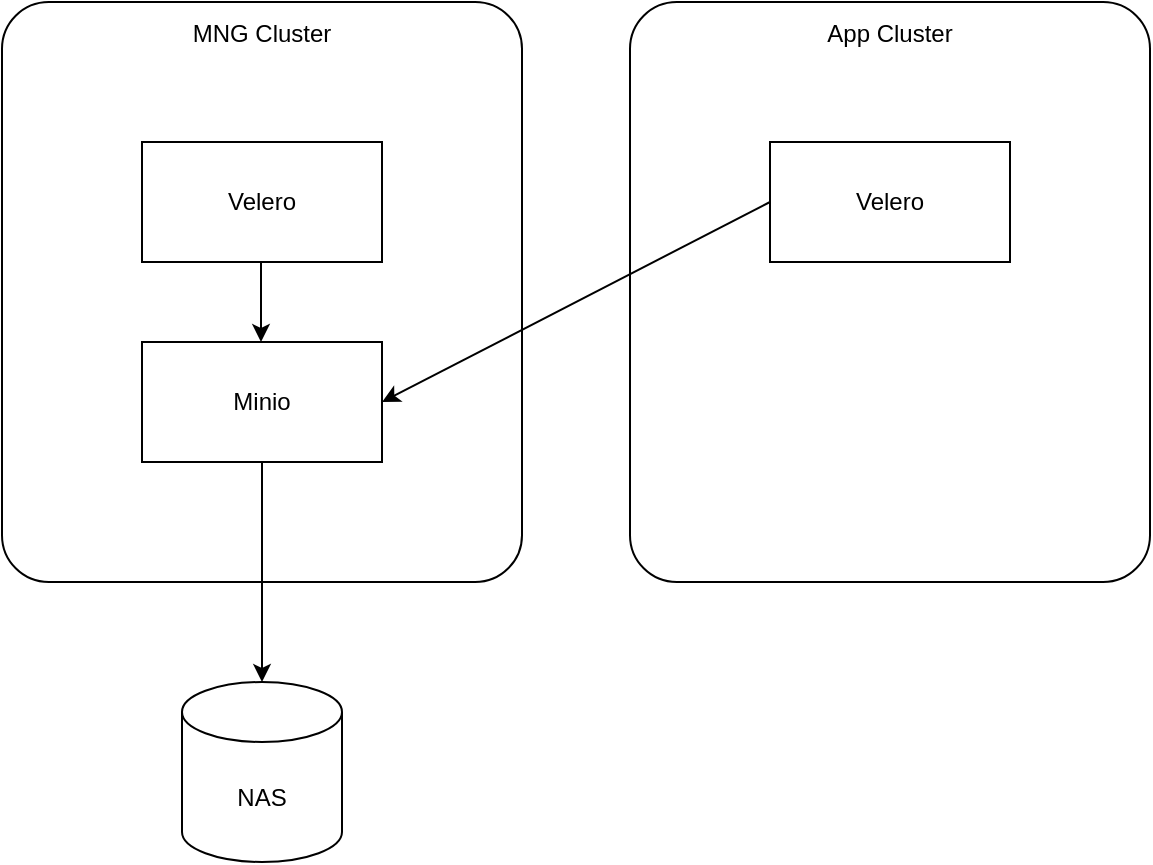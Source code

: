 <mxfile version="24.2.1" type="github">
  <diagram name="페이지-1" id="GTR-0VH213oBCdD8Qx1t">
    <mxGraphModel dx="1018" dy="1407" grid="1" gridSize="10" guides="1" tooltips="1" connect="1" arrows="1" fold="1" page="1" pageScale="1" pageWidth="827" pageHeight="1169" math="0" shadow="0">
      <root>
        <mxCell id="0" />
        <mxCell id="1" parent="0" />
        <mxCell id="PV1sStLgq1twfMm_7Zjp-7" value="App Cluster&lt;div&gt;&lt;br&gt;&lt;/div&gt;&lt;div&gt;&lt;br&gt;&lt;/div&gt;&lt;div&gt;&lt;br&gt;&lt;/div&gt;&lt;div&gt;&lt;br&gt;&lt;/div&gt;&lt;div&gt;&lt;br&gt;&lt;/div&gt;&lt;div&gt;&lt;br&gt;&lt;/div&gt;&lt;div&gt;&lt;br&gt;&lt;/div&gt;&lt;div&gt;&lt;br&gt;&lt;/div&gt;&lt;div&gt;&lt;br&gt;&lt;/div&gt;&lt;div&gt;&lt;br&gt;&lt;/div&gt;&lt;div&gt;&lt;br&gt;&lt;/div&gt;&lt;div&gt;&lt;br&gt;&lt;/div&gt;&lt;div&gt;&lt;br&gt;&lt;/div&gt;&lt;div&gt;&lt;br&gt;&lt;/div&gt;&lt;div&gt;&lt;br&gt;&lt;/div&gt;&lt;div&gt;&lt;br&gt;&lt;/div&gt;&lt;div&gt;&lt;br&gt;&lt;/div&gt;&lt;div&gt;&lt;br&gt;&lt;/div&gt;" style="rounded=1;whiteSpace=wrap;html=1;arcSize=9;" vertex="1" parent="1">
          <mxGeometry x="414" y="540" width="260" height="290" as="geometry" />
        </mxCell>
        <mxCell id="PV1sStLgq1twfMm_7Zjp-6" value="MNG Cluster&lt;div&gt;&lt;br&gt;&lt;/div&gt;&lt;div&gt;&lt;br&gt;&lt;/div&gt;&lt;div&gt;&lt;br&gt;&lt;/div&gt;&lt;div&gt;&lt;br&gt;&lt;/div&gt;&lt;div&gt;&lt;br&gt;&lt;/div&gt;&lt;div&gt;&lt;br&gt;&lt;/div&gt;&lt;div&gt;&lt;br&gt;&lt;/div&gt;&lt;div&gt;&lt;br&gt;&lt;/div&gt;&lt;div&gt;&lt;br&gt;&lt;/div&gt;&lt;div&gt;&lt;br&gt;&lt;/div&gt;&lt;div&gt;&lt;br&gt;&lt;/div&gt;&lt;div&gt;&lt;br&gt;&lt;/div&gt;&lt;div&gt;&lt;br&gt;&lt;/div&gt;&lt;div&gt;&lt;br&gt;&lt;/div&gt;&lt;div&gt;&lt;br&gt;&lt;/div&gt;&lt;div&gt;&lt;br&gt;&lt;/div&gt;&lt;div&gt;&lt;br&gt;&lt;/div&gt;&lt;div&gt;&lt;br&gt;&lt;/div&gt;" style="rounded=1;whiteSpace=wrap;html=1;arcSize=9;" vertex="1" parent="1">
          <mxGeometry x="100" y="540" width="260" height="290" as="geometry" />
        </mxCell>
        <mxCell id="PV1sStLgq1twfMm_7Zjp-1" value="Velero" style="rounded=0;whiteSpace=wrap;html=1;" vertex="1" parent="1">
          <mxGeometry x="170" y="610" width="120" height="60" as="geometry" />
        </mxCell>
        <mxCell id="PV1sStLgq1twfMm_7Zjp-2" value="Velero" style="rounded=0;whiteSpace=wrap;html=1;" vertex="1" parent="1">
          <mxGeometry x="484" y="610" width="120" height="60" as="geometry" />
        </mxCell>
        <mxCell id="PV1sStLgq1twfMm_7Zjp-4" value="NAS" style="shape=cylinder3;whiteSpace=wrap;html=1;boundedLbl=1;backgroundOutline=1;size=15;" vertex="1" parent="1">
          <mxGeometry x="190" y="880" width="80" height="90" as="geometry" />
        </mxCell>
        <mxCell id="PV1sStLgq1twfMm_7Zjp-5" value="Minio" style="rounded=0;whiteSpace=wrap;html=1;" vertex="1" parent="1">
          <mxGeometry x="170" y="710" width="120" height="60" as="geometry" />
        </mxCell>
        <mxCell id="PV1sStLgq1twfMm_7Zjp-8" value="" style="endArrow=classic;html=1;rounded=0;" edge="1" parent="1">
          <mxGeometry width="50" height="50" relative="1" as="geometry">
            <mxPoint x="229.5" y="670" as="sourcePoint" />
            <mxPoint x="229.5" y="710" as="targetPoint" />
          </mxGeometry>
        </mxCell>
        <mxCell id="PV1sStLgq1twfMm_7Zjp-9" value="" style="endArrow=classic;html=1;rounded=0;entryX=1;entryY=0.5;entryDx=0;entryDy=0;" edge="1" parent="1" target="PV1sStLgq1twfMm_7Zjp-5">
          <mxGeometry width="50" height="50" relative="1" as="geometry">
            <mxPoint x="484" y="640" as="sourcePoint" />
            <mxPoint x="484" y="680" as="targetPoint" />
          </mxGeometry>
        </mxCell>
        <mxCell id="PV1sStLgq1twfMm_7Zjp-11" value="" style="endArrow=classic;html=1;rounded=0;entryX=0.5;entryY=0;entryDx=0;entryDy=0;entryPerimeter=0;" edge="1" parent="1" source="PV1sStLgq1twfMm_7Zjp-5" target="PV1sStLgq1twfMm_7Zjp-4">
          <mxGeometry width="50" height="50" relative="1" as="geometry">
            <mxPoint x="229.5" y="810" as="sourcePoint" />
            <mxPoint x="230" y="860" as="targetPoint" />
          </mxGeometry>
        </mxCell>
      </root>
    </mxGraphModel>
  </diagram>
</mxfile>
